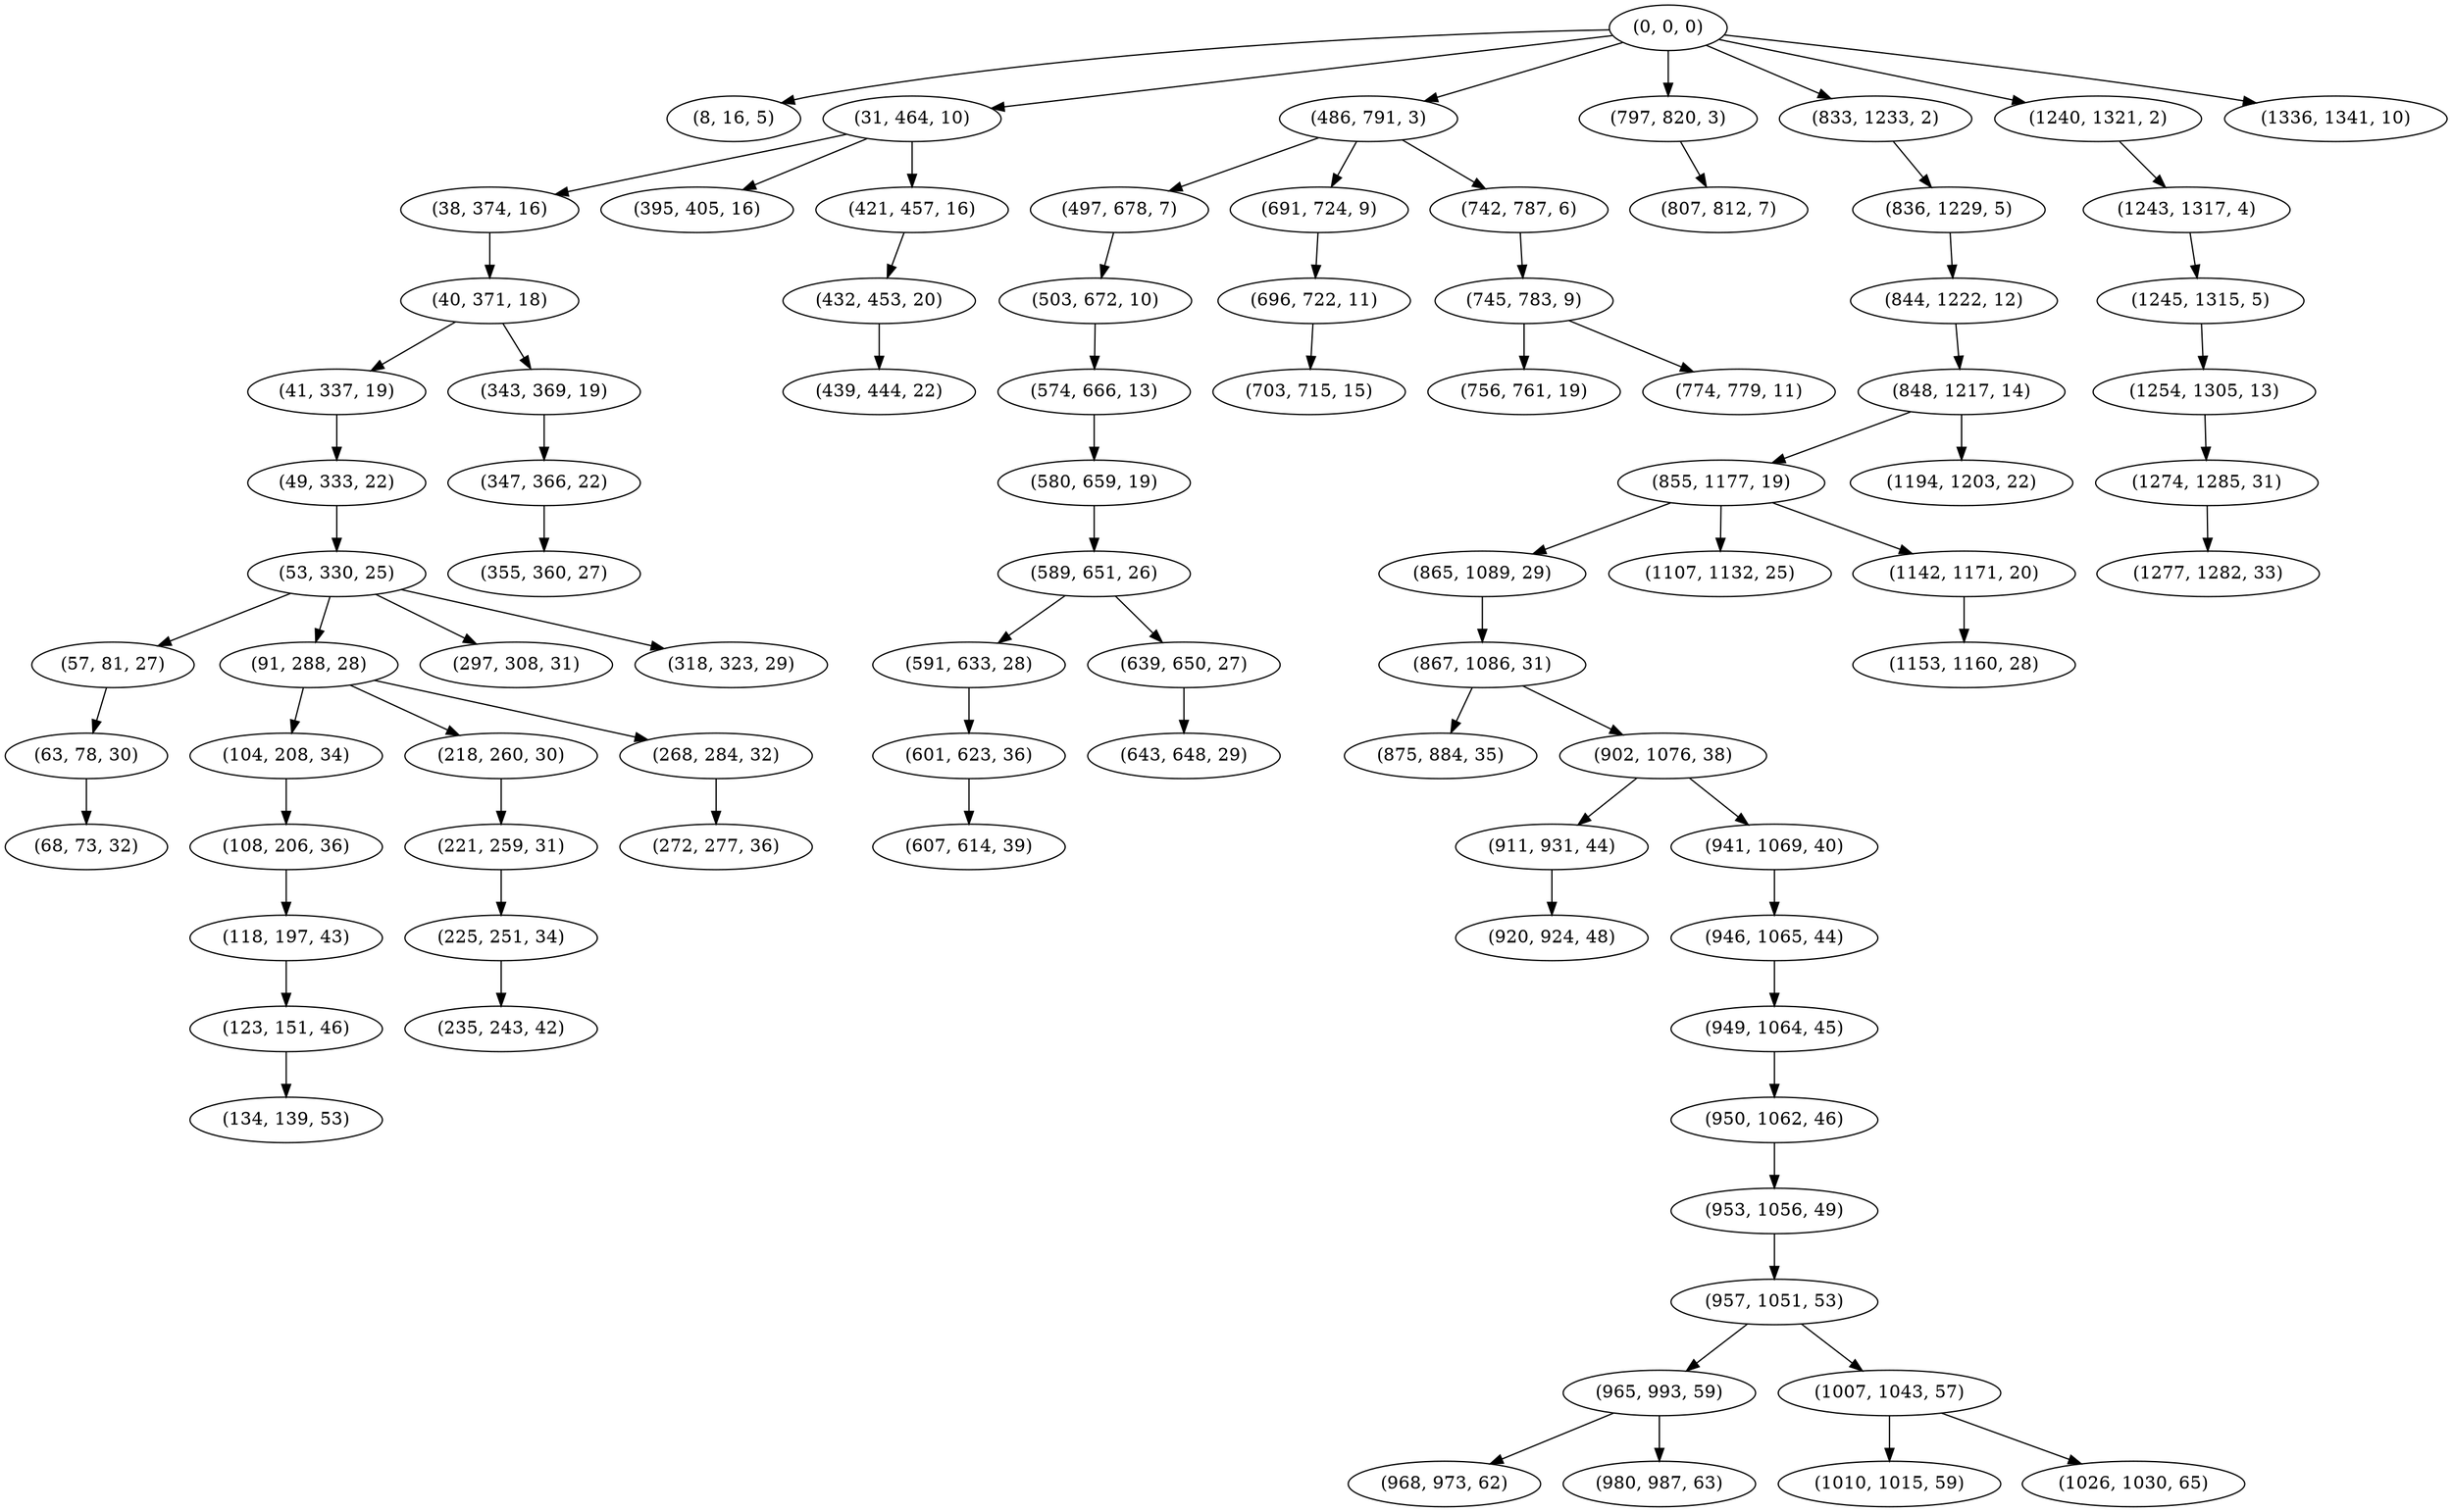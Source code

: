 digraph tree {
    "(0, 0, 0)";
    "(8, 16, 5)";
    "(31, 464, 10)";
    "(38, 374, 16)";
    "(40, 371, 18)";
    "(41, 337, 19)";
    "(49, 333, 22)";
    "(53, 330, 25)";
    "(57, 81, 27)";
    "(63, 78, 30)";
    "(68, 73, 32)";
    "(91, 288, 28)";
    "(104, 208, 34)";
    "(108, 206, 36)";
    "(118, 197, 43)";
    "(123, 151, 46)";
    "(134, 139, 53)";
    "(218, 260, 30)";
    "(221, 259, 31)";
    "(225, 251, 34)";
    "(235, 243, 42)";
    "(268, 284, 32)";
    "(272, 277, 36)";
    "(297, 308, 31)";
    "(318, 323, 29)";
    "(343, 369, 19)";
    "(347, 366, 22)";
    "(355, 360, 27)";
    "(395, 405, 16)";
    "(421, 457, 16)";
    "(432, 453, 20)";
    "(439, 444, 22)";
    "(486, 791, 3)";
    "(497, 678, 7)";
    "(503, 672, 10)";
    "(574, 666, 13)";
    "(580, 659, 19)";
    "(589, 651, 26)";
    "(591, 633, 28)";
    "(601, 623, 36)";
    "(607, 614, 39)";
    "(639, 650, 27)";
    "(643, 648, 29)";
    "(691, 724, 9)";
    "(696, 722, 11)";
    "(703, 715, 15)";
    "(742, 787, 6)";
    "(745, 783, 9)";
    "(756, 761, 19)";
    "(774, 779, 11)";
    "(797, 820, 3)";
    "(807, 812, 7)";
    "(833, 1233, 2)";
    "(836, 1229, 5)";
    "(844, 1222, 12)";
    "(848, 1217, 14)";
    "(855, 1177, 19)";
    "(865, 1089, 29)";
    "(867, 1086, 31)";
    "(875, 884, 35)";
    "(902, 1076, 38)";
    "(911, 931, 44)";
    "(920, 924, 48)";
    "(941, 1069, 40)";
    "(946, 1065, 44)";
    "(949, 1064, 45)";
    "(950, 1062, 46)";
    "(953, 1056, 49)";
    "(957, 1051, 53)";
    "(965, 993, 59)";
    "(968, 973, 62)";
    "(980, 987, 63)";
    "(1007, 1043, 57)";
    "(1010, 1015, 59)";
    "(1026, 1030, 65)";
    "(1107, 1132, 25)";
    "(1142, 1171, 20)";
    "(1153, 1160, 28)";
    "(1194, 1203, 22)";
    "(1240, 1321, 2)";
    "(1243, 1317, 4)";
    "(1245, 1315, 5)";
    "(1254, 1305, 13)";
    "(1274, 1285, 31)";
    "(1277, 1282, 33)";
    "(1336, 1341, 10)";
    "(0, 0, 0)" -> "(8, 16, 5)";
    "(0, 0, 0)" -> "(31, 464, 10)";
    "(0, 0, 0)" -> "(486, 791, 3)";
    "(0, 0, 0)" -> "(797, 820, 3)";
    "(0, 0, 0)" -> "(833, 1233, 2)";
    "(0, 0, 0)" -> "(1240, 1321, 2)";
    "(0, 0, 0)" -> "(1336, 1341, 10)";
    "(31, 464, 10)" -> "(38, 374, 16)";
    "(31, 464, 10)" -> "(395, 405, 16)";
    "(31, 464, 10)" -> "(421, 457, 16)";
    "(38, 374, 16)" -> "(40, 371, 18)";
    "(40, 371, 18)" -> "(41, 337, 19)";
    "(40, 371, 18)" -> "(343, 369, 19)";
    "(41, 337, 19)" -> "(49, 333, 22)";
    "(49, 333, 22)" -> "(53, 330, 25)";
    "(53, 330, 25)" -> "(57, 81, 27)";
    "(53, 330, 25)" -> "(91, 288, 28)";
    "(53, 330, 25)" -> "(297, 308, 31)";
    "(53, 330, 25)" -> "(318, 323, 29)";
    "(57, 81, 27)" -> "(63, 78, 30)";
    "(63, 78, 30)" -> "(68, 73, 32)";
    "(91, 288, 28)" -> "(104, 208, 34)";
    "(91, 288, 28)" -> "(218, 260, 30)";
    "(91, 288, 28)" -> "(268, 284, 32)";
    "(104, 208, 34)" -> "(108, 206, 36)";
    "(108, 206, 36)" -> "(118, 197, 43)";
    "(118, 197, 43)" -> "(123, 151, 46)";
    "(123, 151, 46)" -> "(134, 139, 53)";
    "(218, 260, 30)" -> "(221, 259, 31)";
    "(221, 259, 31)" -> "(225, 251, 34)";
    "(225, 251, 34)" -> "(235, 243, 42)";
    "(268, 284, 32)" -> "(272, 277, 36)";
    "(343, 369, 19)" -> "(347, 366, 22)";
    "(347, 366, 22)" -> "(355, 360, 27)";
    "(421, 457, 16)" -> "(432, 453, 20)";
    "(432, 453, 20)" -> "(439, 444, 22)";
    "(486, 791, 3)" -> "(497, 678, 7)";
    "(486, 791, 3)" -> "(691, 724, 9)";
    "(486, 791, 3)" -> "(742, 787, 6)";
    "(497, 678, 7)" -> "(503, 672, 10)";
    "(503, 672, 10)" -> "(574, 666, 13)";
    "(574, 666, 13)" -> "(580, 659, 19)";
    "(580, 659, 19)" -> "(589, 651, 26)";
    "(589, 651, 26)" -> "(591, 633, 28)";
    "(589, 651, 26)" -> "(639, 650, 27)";
    "(591, 633, 28)" -> "(601, 623, 36)";
    "(601, 623, 36)" -> "(607, 614, 39)";
    "(639, 650, 27)" -> "(643, 648, 29)";
    "(691, 724, 9)" -> "(696, 722, 11)";
    "(696, 722, 11)" -> "(703, 715, 15)";
    "(742, 787, 6)" -> "(745, 783, 9)";
    "(745, 783, 9)" -> "(756, 761, 19)";
    "(745, 783, 9)" -> "(774, 779, 11)";
    "(797, 820, 3)" -> "(807, 812, 7)";
    "(833, 1233, 2)" -> "(836, 1229, 5)";
    "(836, 1229, 5)" -> "(844, 1222, 12)";
    "(844, 1222, 12)" -> "(848, 1217, 14)";
    "(848, 1217, 14)" -> "(855, 1177, 19)";
    "(848, 1217, 14)" -> "(1194, 1203, 22)";
    "(855, 1177, 19)" -> "(865, 1089, 29)";
    "(855, 1177, 19)" -> "(1107, 1132, 25)";
    "(855, 1177, 19)" -> "(1142, 1171, 20)";
    "(865, 1089, 29)" -> "(867, 1086, 31)";
    "(867, 1086, 31)" -> "(875, 884, 35)";
    "(867, 1086, 31)" -> "(902, 1076, 38)";
    "(902, 1076, 38)" -> "(911, 931, 44)";
    "(902, 1076, 38)" -> "(941, 1069, 40)";
    "(911, 931, 44)" -> "(920, 924, 48)";
    "(941, 1069, 40)" -> "(946, 1065, 44)";
    "(946, 1065, 44)" -> "(949, 1064, 45)";
    "(949, 1064, 45)" -> "(950, 1062, 46)";
    "(950, 1062, 46)" -> "(953, 1056, 49)";
    "(953, 1056, 49)" -> "(957, 1051, 53)";
    "(957, 1051, 53)" -> "(965, 993, 59)";
    "(957, 1051, 53)" -> "(1007, 1043, 57)";
    "(965, 993, 59)" -> "(968, 973, 62)";
    "(965, 993, 59)" -> "(980, 987, 63)";
    "(1007, 1043, 57)" -> "(1010, 1015, 59)";
    "(1007, 1043, 57)" -> "(1026, 1030, 65)";
    "(1142, 1171, 20)" -> "(1153, 1160, 28)";
    "(1240, 1321, 2)" -> "(1243, 1317, 4)";
    "(1243, 1317, 4)" -> "(1245, 1315, 5)";
    "(1245, 1315, 5)" -> "(1254, 1305, 13)";
    "(1254, 1305, 13)" -> "(1274, 1285, 31)";
    "(1274, 1285, 31)" -> "(1277, 1282, 33)";
}

